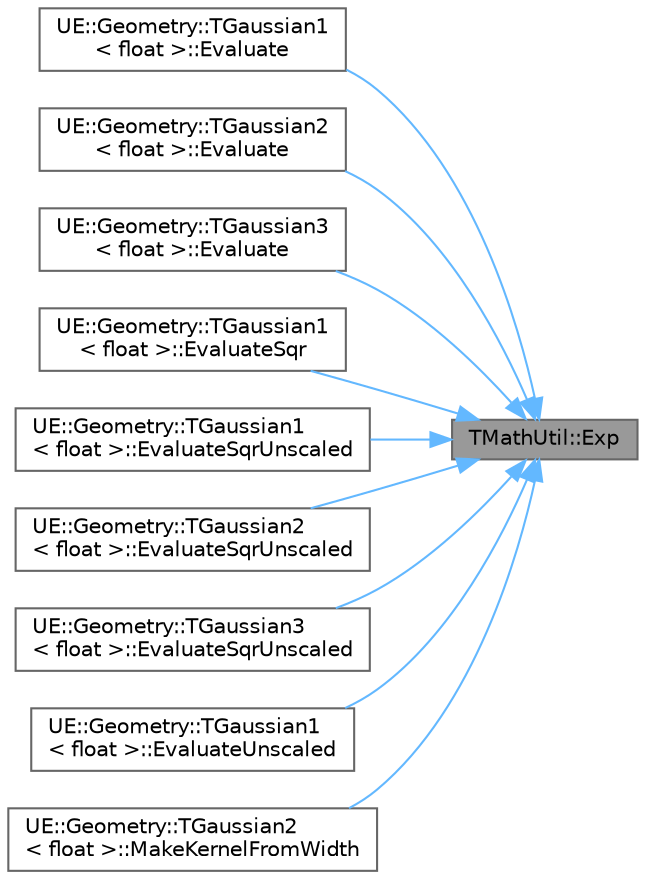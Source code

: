 digraph "TMathUtil::Exp"
{
 // INTERACTIVE_SVG=YES
 // LATEX_PDF_SIZE
  bgcolor="transparent";
  edge [fontname=Helvetica,fontsize=10,labelfontname=Helvetica,labelfontsize=10];
  node [fontname=Helvetica,fontsize=10,shape=box,height=0.2,width=0.4];
  rankdir="RL";
  Node1 [id="Node000001",label="TMathUtil::Exp",height=0.2,width=0.4,color="gray40", fillcolor="grey60", style="filled", fontcolor="black",tooltip=" "];
  Node1 -> Node2 [id="edge1_Node000001_Node000002",dir="back",color="steelblue1",style="solid",tooltip=" "];
  Node2 [id="Node000002",label="UE::Geometry::TGaussian1\l\< float \>::Evaluate",height=0.2,width=0.4,color="grey40", fillcolor="white", style="filled",URL="$da/d92/classUE_1_1Geometry_1_1TGaussian1.html#a238d0cc22e0c2630aef806c4e99e8595",tooltip=" "];
  Node1 -> Node3 [id="edge2_Node000001_Node000003",dir="back",color="steelblue1",style="solid",tooltip=" "];
  Node3 [id="Node000003",label="UE::Geometry::TGaussian2\l\< float \>::Evaluate",height=0.2,width=0.4,color="grey40", fillcolor="white", style="filled",URL="$d7/df7/classUE_1_1Geometry_1_1TGaussian2.html#a0a721074960edb72b15d38b497298922",tooltip=" "];
  Node1 -> Node4 [id="edge3_Node000001_Node000004",dir="back",color="steelblue1",style="solid",tooltip=" "];
  Node4 [id="Node000004",label="UE::Geometry::TGaussian3\l\< float \>::Evaluate",height=0.2,width=0.4,color="grey40", fillcolor="white", style="filled",URL="$da/d22/classUE_1_1Geometry_1_1TGaussian3.html#a981b5e5bfa09402c9a3cc6415d78f582",tooltip=" "];
  Node1 -> Node5 [id="edge4_Node000001_Node000005",dir="back",color="steelblue1",style="solid",tooltip=" "];
  Node5 [id="Node000005",label="UE::Geometry::TGaussian1\l\< float \>::EvaluateSqr",height=0.2,width=0.4,color="grey40", fillcolor="white", style="filled",URL="$da/d92/classUE_1_1Geometry_1_1TGaussian1.html#a142f6e6e8eee6815fa433699239b1f90",tooltip=" "];
  Node1 -> Node6 [id="edge5_Node000001_Node000006",dir="back",color="steelblue1",style="solid",tooltip=" "];
  Node6 [id="Node000006",label="UE::Geometry::TGaussian1\l\< float \>::EvaluateSqrUnscaled",height=0.2,width=0.4,color="grey40", fillcolor="white", style="filled",URL="$da/d92/classUE_1_1Geometry_1_1TGaussian1.html#abd741b4f5781ea3e743ab442a9ec5dd8",tooltip=" "];
  Node1 -> Node7 [id="edge6_Node000001_Node000007",dir="back",color="steelblue1",style="solid",tooltip=" "];
  Node7 [id="Node000007",label="UE::Geometry::TGaussian2\l\< float \>::EvaluateSqrUnscaled",height=0.2,width=0.4,color="grey40", fillcolor="white", style="filled",URL="$d7/df7/classUE_1_1Geometry_1_1TGaussian2.html#a2e95324b0e8c0ba90d8911335646007d",tooltip=" "];
  Node1 -> Node8 [id="edge7_Node000001_Node000008",dir="back",color="steelblue1",style="solid",tooltip=" "];
  Node8 [id="Node000008",label="UE::Geometry::TGaussian3\l\< float \>::EvaluateSqrUnscaled",height=0.2,width=0.4,color="grey40", fillcolor="white", style="filled",URL="$da/d22/classUE_1_1Geometry_1_1TGaussian3.html#ae03c078da8b5059e5012b84de3c0cbaa",tooltip=" "];
  Node1 -> Node9 [id="edge8_Node000001_Node000009",dir="back",color="steelblue1",style="solid",tooltip=" "];
  Node9 [id="Node000009",label="UE::Geometry::TGaussian1\l\< float \>::EvaluateUnscaled",height=0.2,width=0.4,color="grey40", fillcolor="white", style="filled",URL="$da/d92/classUE_1_1Geometry_1_1TGaussian1.html#a79e91835419dc240dd02f815e9584462",tooltip=" "];
  Node1 -> Node10 [id="edge9_Node000001_Node000010",dir="back",color="steelblue1",style="solid",tooltip=" "];
  Node10 [id="Node000010",label="UE::Geometry::TGaussian2\l\< float \>::MakeKernelFromWidth",height=0.2,width=0.4,color="grey40", fillcolor="white", style="filled",URL="$d7/df7/classUE_1_1Geometry_1_1TGaussian2.html#a91eb310b4a6c4c6783c316826f18a0a6",tooltip=" "];
}
